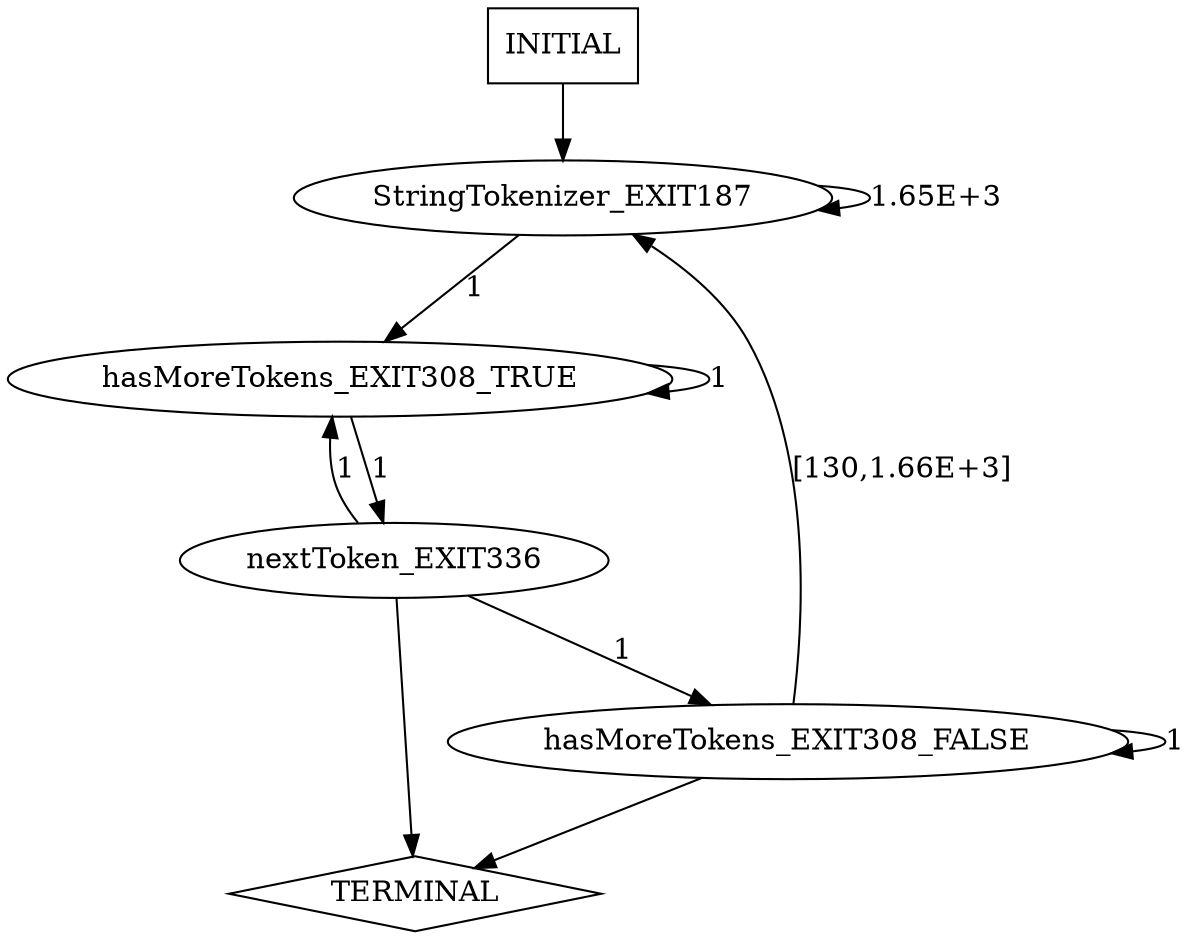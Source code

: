 digraph G {
	0	 [label=StringTokenizer_EXIT187];
	0 -> 0	 [label="1.65E+3"];
	2	 [label=hasMoreTokens_EXIT308_TRUE];
	0 -> 2	 [label=1];
	1	 [label=hasMoreTokens_EXIT308_FALSE];
	1 -> 0	 [label="[130,1.66E+3]"];
	1 -> 1	 [label=1];
	4	 [label=TERMINAL,
		shape=diamond];
	1 -> 4;
	2 -> 2	 [label=1];
	3	 [label=nextToken_EXIT336];
	2 -> 3	 [label=1];
	3 -> 1	 [label=1];
	3 -> 2	 [label=1];
	3 -> 4;
	5	 [label=INITIAL,
		shape=box];
	5 -> 0;
}
